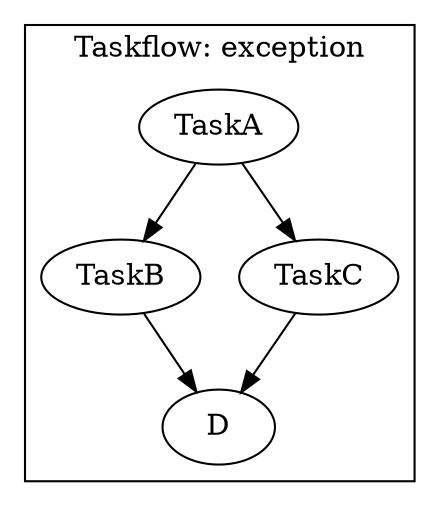 digraph Taskflow {
subgraph cluster_p0x7ff7b473a2a8 {
label="Taskflow: exception";
p0x7f7a2b165c00[label="TaskA" ];
p0x7f7a2b165c00 -> p0x7f7a2b165d10;
p0x7f7a2b165c00 -> p0x7f7a2b165e20;
p0x7f7a2b165d10[label="TaskB" ];
p0x7f7a2b165d10 -> p0x7f7a2b1659e0;
p0x7f7a2b165e20[label="TaskC" ];
p0x7f7a2b165e20 -> p0x7f7a2b1659e0;
p0x7f7a2b1659e0[label="D" ];
}
}
